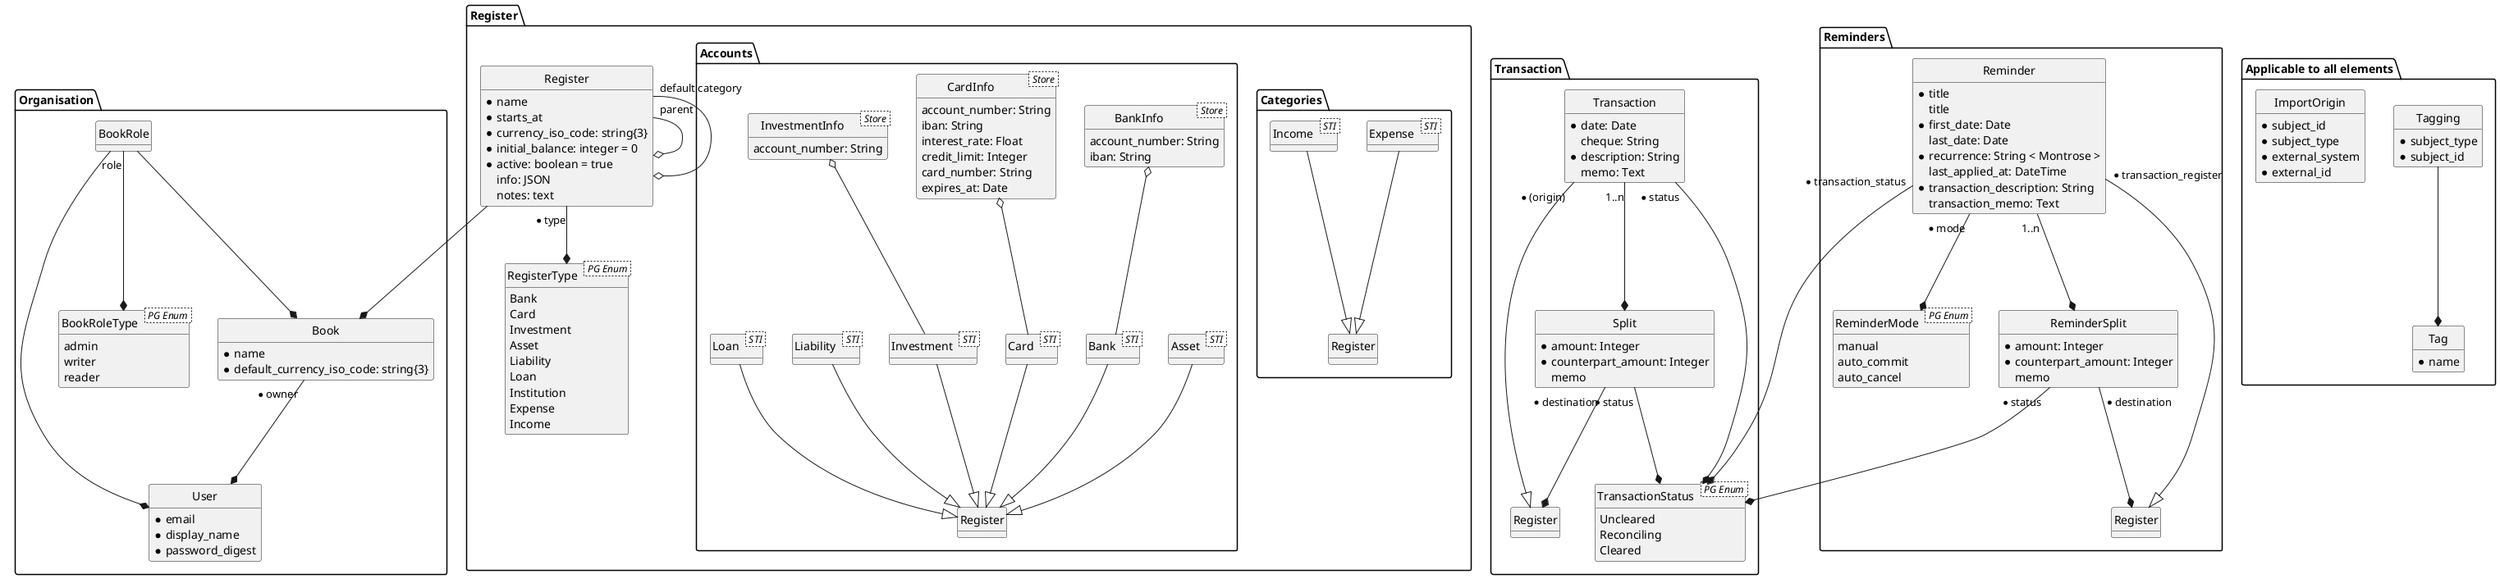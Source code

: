 @startuml Model

hide empty methods
hide circle

package Organisation {
  class User {
    * email
    * display_name
    * password_digest
  }

  class Book {
    * name
    * default_currency_iso_code: string{3}
  }
  Book "* owner" --* User

  enum BookRoleType < PG Enum > {
    admin
    writer
    reader
  }

  class BookRole {
  }
  BookRole --* User
  BookRole --* Book
  BookRole "role" --* BookRoleType
}

package "Register" {
  enum RegisterType < PG Enum > {
    ' Accounts
    Bank
    Card
    Investment
    Asset
    Liability
    Loan
    Institution
    ' Categories
    Expense
    Income
  }

  class Register {
    * name
    * starts_at
    * currency_iso_code: string{3}
    * initial_balance: integer = 0
    * active: boolean = true
    info: JSON
    notes: text
  }
  Register --* Book
  Register "parent" --o Register
  Register "default category" --o Register
  Register "* type" --* RegisterType

  package Categories {
    class Expense < STI > {}
    Expense --|> Register

    class Income < STI > {}
    Income --|> Register
  }

  package Accounts {
    class Asset < STI > {}
    Asset --|> Register

    class Bank < STI > {}
    Bank --|> Register

    class BankInfo < Store > {
      account_number: String
      iban: String
    }
    BankInfo o-- Bank

    class Card < STI > {}
    Card --|> Register

    class CardInfo < Store > {
      account_number: String
      iban: String
      interest_rate: Float
      credit_limit: Integer
      card_number: String
      expires_at: Date
    }
    CardInfo o-- Card

    class Investment < STI > {}
    Investment --|> Register

    class InvestmentInfo < Store > {
      account_number: String
    }
    InvestmentInfo o-- Investment

    class Liability < STI > {}
    Liability --|> Register

    class Loan < STI > {}
    Loan --|> Register
  }
}

package Transaction {
  enum TransactionStatus < PG Enum > {
    Uncleared
    Reconciling
    Cleared
  }

  class Transaction {
    * date: Date
    cheque: String
    * description: String
    memo: Text
  }
  Transaction "* (origin)" --|> Register
  Transaction "* status" --* TransactionStatus

  class Split {
    * amount: Integer
    * counterpart_amount: Integer
    memo
  }
  Transaction "1..n" --* Split
  Split "* destination" --* Register
  Split "* status" --* TransactionStatus
}

package Reminders {
  enum ReminderMode < PG Enum > {
    manual
    auto_commit
    auto_cancel
  }

  class Reminder {
    * title
    title
    * first_date: Date
    last_date: Date
    * recurrence: String < Montrose >
    last_applied_at: DateTime
    * transaction_description: String
    transaction_memo: Text
  }
  Reminder "* mode" --* ReminderMode
  Reminder "* transaction_register" --|> Register
  Reminder "* transaction_status" --* TransactionStatus

  class ReminderSplit {
    * amount: Integer
    * counterpart_amount: Integer
    memo
  }
  Reminder "1..n" --* ReminderSplit
  ReminderSplit "* destination" --* Register
  ReminderSplit "* status" --* TransactionStatus
}

package "Applicable to all elements" {
  ' TODO: Create Rails model
  class Tag {
    * name
  }

  ' TODO: Create Rails model
  class Tagging {
    * subject_type
    * subject_id
  }
  Tagging --* Tag

' TODO: Create Rails model
  class ImportOrigin {
    * subject_id
    * subject_type
    * external_system
    * external_id
  }
}

@enduml
